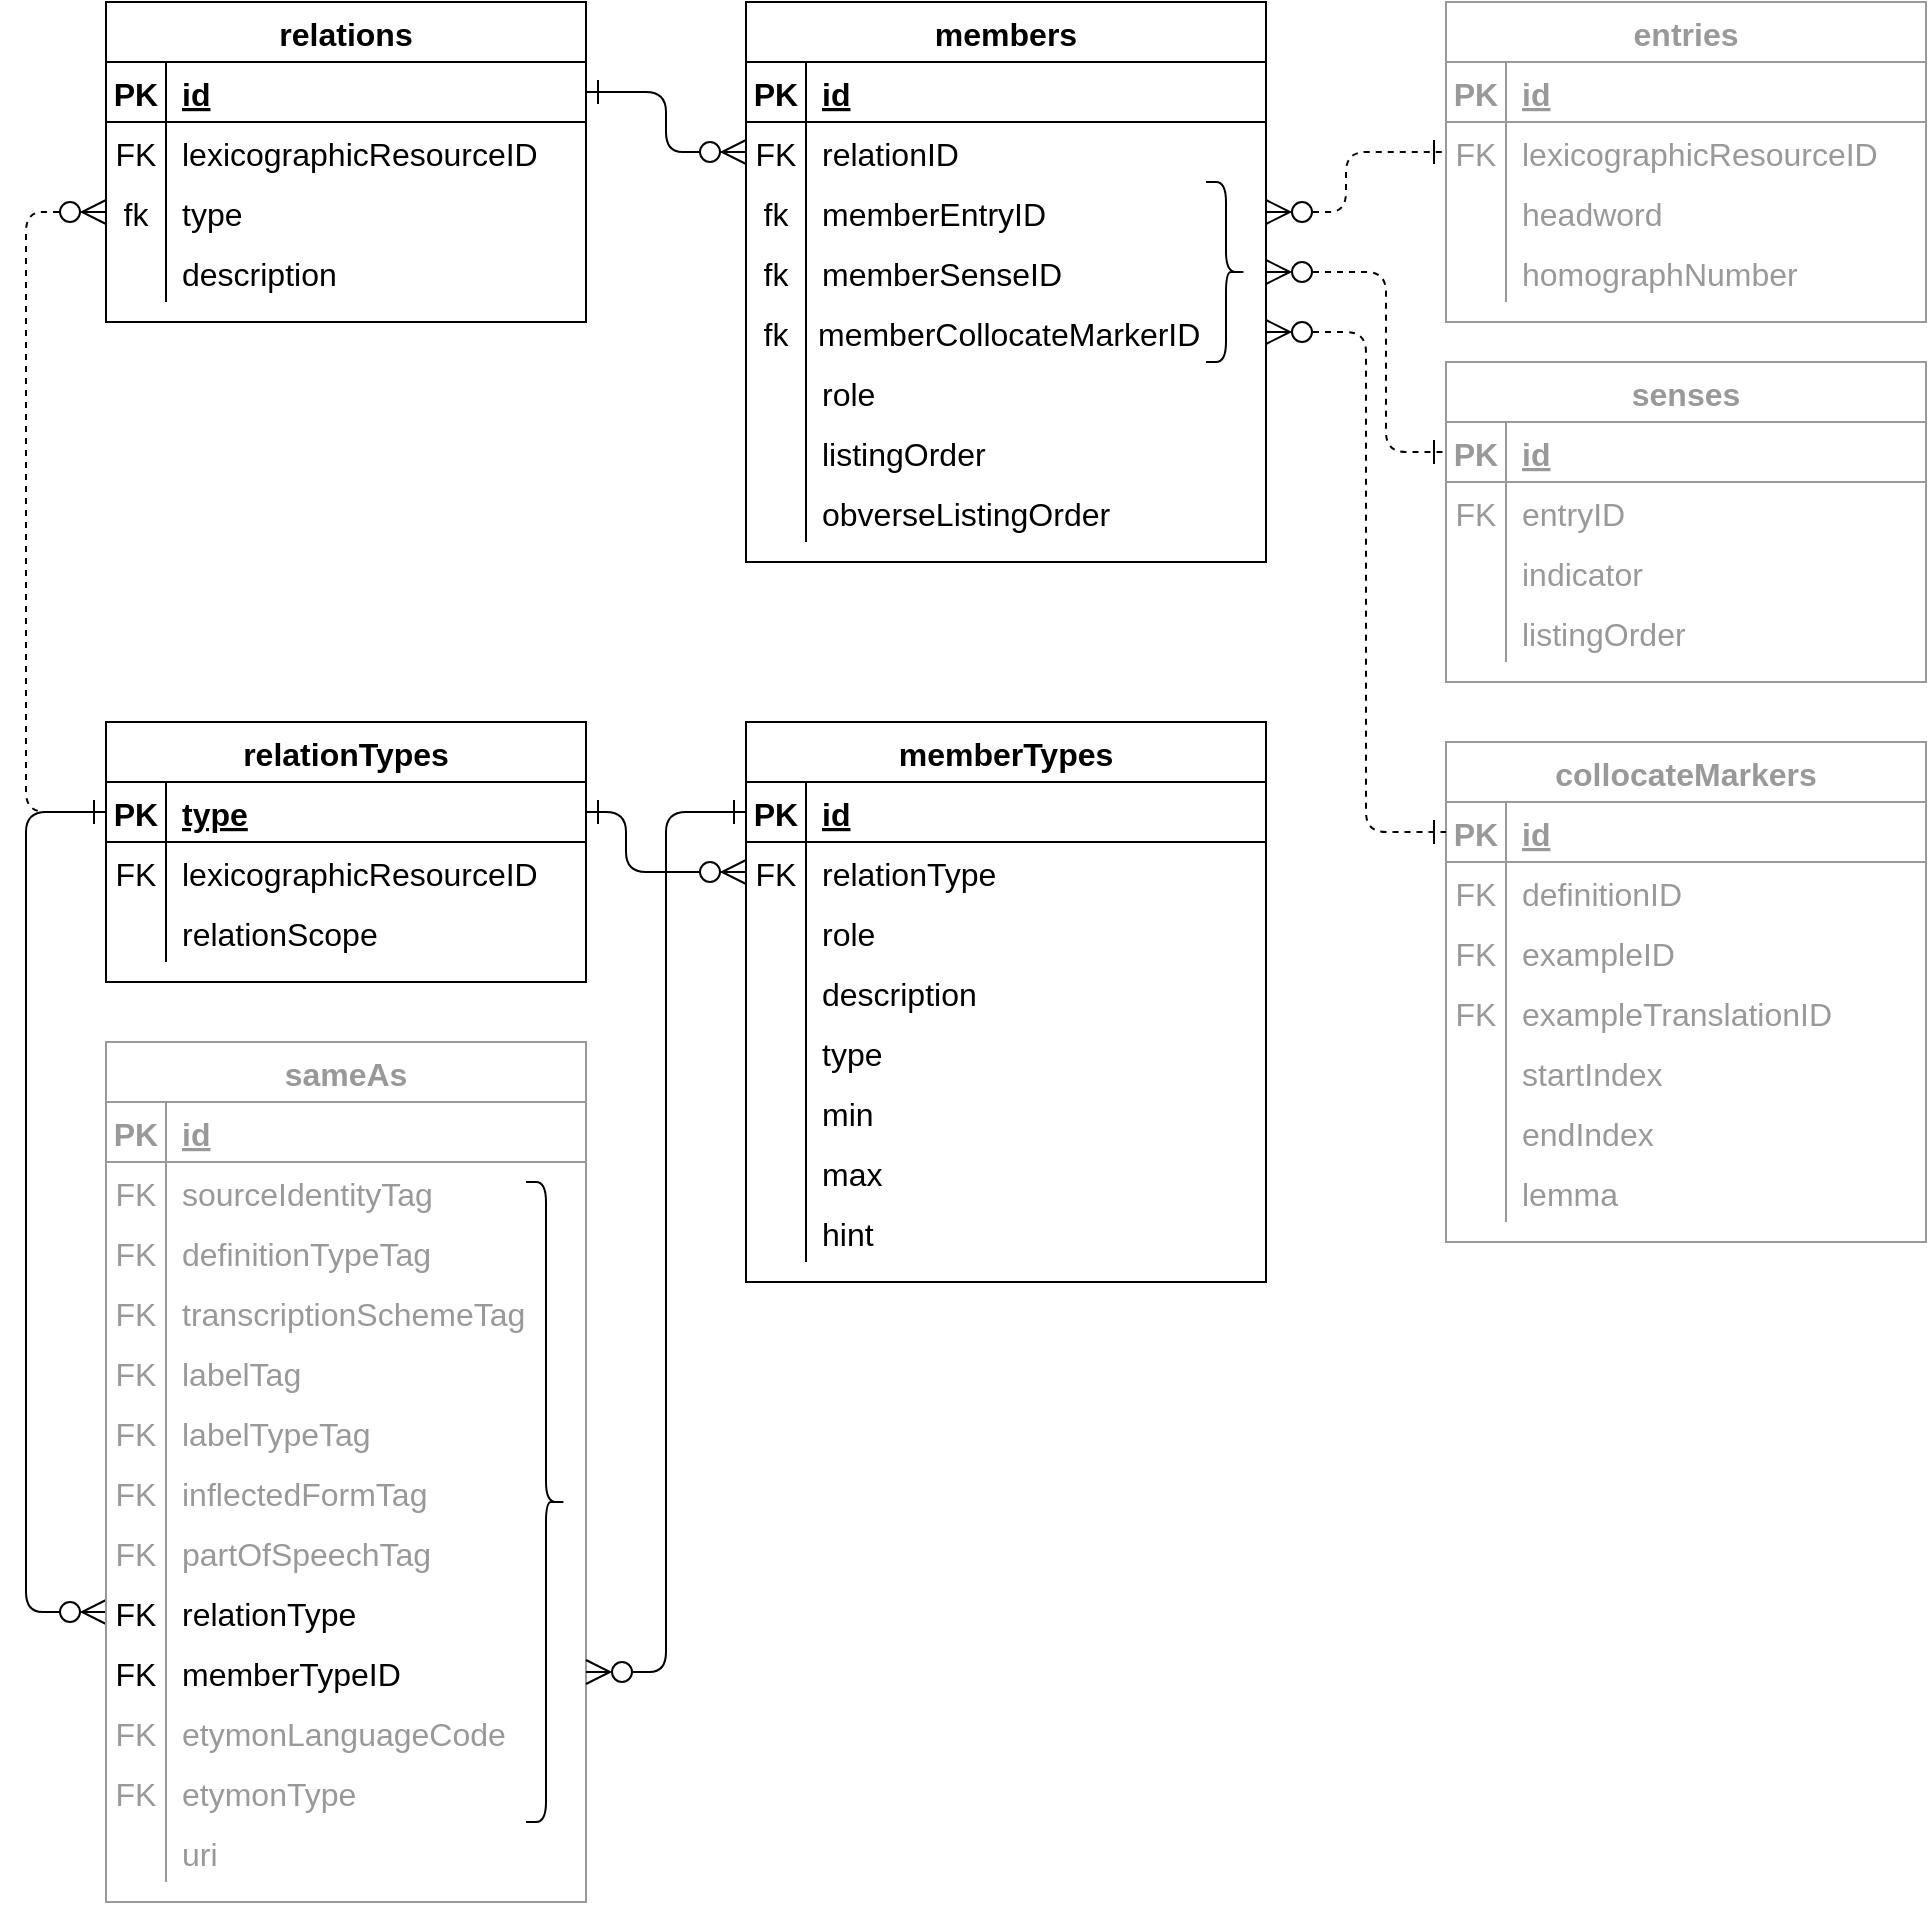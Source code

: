 <mxfile version="20.3.0" type="device"><diagram id="R2lEEEUBdFMjLlhIrx00" name="Page-1"><mxGraphModel dx="1060" dy="698" grid="1" gridSize="10" guides="1" tooltips="1" connect="1" arrows="1" fold="1" page="1" pageScale="1" pageWidth="827" pageHeight="1169" math="0" shadow="0" extFonts="Permanent Marker^https://fonts.googleapis.com/css?family=Permanent+Marker"><root><mxCell id="0"/><mxCell id="1" parent="0"/><mxCell id="E1Pg0IalvS5kdNX5mXvc-1" value="relations" style="shape=table;startSize=30;container=1;collapsible=1;childLayout=tableLayout;fixedRows=1;rowLines=0;fontStyle=1;align=center;resizeLast=1;fontSize=16;" parent="1" vertex="1"><mxGeometry x="120" y="40" width="240" height="160" as="geometry"/></mxCell><mxCell id="E1Pg0IalvS5kdNX5mXvc-2" value="" style="shape=tableRow;horizontal=0;startSize=0;swimlaneHead=0;swimlaneBody=0;fillColor=none;collapsible=0;dropTarget=0;points=[[0,0.5],[1,0.5]];portConstraint=eastwest;top=0;left=0;right=0;bottom=1;fontSize=16;" parent="E1Pg0IalvS5kdNX5mXvc-1" vertex="1"><mxGeometry y="30" width="240" height="30" as="geometry"/></mxCell><mxCell id="E1Pg0IalvS5kdNX5mXvc-3" value="PK" style="shape=partialRectangle;connectable=0;fillColor=none;top=0;left=0;bottom=0;right=0;fontStyle=1;overflow=hidden;fontSize=16;" parent="E1Pg0IalvS5kdNX5mXvc-2" vertex="1"><mxGeometry width="30" height="30" as="geometry"><mxRectangle width="30" height="30" as="alternateBounds"/></mxGeometry></mxCell><mxCell id="E1Pg0IalvS5kdNX5mXvc-4" value="id" style="shape=partialRectangle;connectable=0;fillColor=none;top=0;left=0;bottom=0;right=0;align=left;spacingLeft=6;fontStyle=5;overflow=hidden;fontSize=16;" parent="E1Pg0IalvS5kdNX5mXvc-2" vertex="1"><mxGeometry x="30" width="210" height="30" as="geometry"><mxRectangle width="210" height="30" as="alternateBounds"/></mxGeometry></mxCell><mxCell id="E1Pg0IalvS5kdNX5mXvc-5" value="" style="shape=tableRow;horizontal=0;startSize=0;swimlaneHead=0;swimlaneBody=0;fillColor=none;collapsible=0;dropTarget=0;points=[[0,0.5],[1,0.5]];portConstraint=eastwest;top=0;left=0;right=0;bottom=0;fontSize=16;" parent="E1Pg0IalvS5kdNX5mXvc-1" vertex="1"><mxGeometry y="60" width="240" height="30" as="geometry"/></mxCell><mxCell id="E1Pg0IalvS5kdNX5mXvc-6" value="FK" style="shape=partialRectangle;connectable=0;fillColor=none;top=0;left=0;bottom=0;right=0;editable=1;overflow=hidden;fontSize=16;" parent="E1Pg0IalvS5kdNX5mXvc-5" vertex="1"><mxGeometry width="30" height="30" as="geometry"><mxRectangle width="30" height="30" as="alternateBounds"/></mxGeometry></mxCell><mxCell id="E1Pg0IalvS5kdNX5mXvc-7" value="lexicographicResourceID" style="shape=partialRectangle;connectable=0;fillColor=none;top=0;left=0;bottom=0;right=0;align=left;spacingLeft=6;overflow=hidden;fontSize=16;" parent="E1Pg0IalvS5kdNX5mXvc-5" vertex="1"><mxGeometry x="30" width="210" height="30" as="geometry"><mxRectangle width="210" height="30" as="alternateBounds"/></mxGeometry></mxCell><mxCell id="E1Pg0IalvS5kdNX5mXvc-8" value="" style="shape=tableRow;horizontal=0;startSize=0;swimlaneHead=0;swimlaneBody=0;fillColor=none;collapsible=0;dropTarget=0;points=[[0,0.5],[1,0.5]];portConstraint=eastwest;top=0;left=0;right=0;bottom=0;fontSize=16;" parent="E1Pg0IalvS5kdNX5mXvc-1" vertex="1"><mxGeometry y="90" width="240" height="30" as="geometry"/></mxCell><mxCell id="E1Pg0IalvS5kdNX5mXvc-9" value="fk" style="shape=partialRectangle;connectable=0;fillColor=none;top=0;left=0;bottom=0;right=0;editable=1;overflow=hidden;fontSize=16;" parent="E1Pg0IalvS5kdNX5mXvc-8" vertex="1"><mxGeometry width="30" height="30" as="geometry"><mxRectangle width="30" height="30" as="alternateBounds"/></mxGeometry></mxCell><mxCell id="E1Pg0IalvS5kdNX5mXvc-10" value="type" style="shape=partialRectangle;connectable=0;fillColor=none;top=0;left=0;bottom=0;right=0;align=left;spacingLeft=6;overflow=hidden;fontSize=16;" parent="E1Pg0IalvS5kdNX5mXvc-8" vertex="1"><mxGeometry x="30" width="210" height="30" as="geometry"><mxRectangle width="210" height="30" as="alternateBounds"/></mxGeometry></mxCell><mxCell id="E1Pg0IalvS5kdNX5mXvc-11" style="shape=tableRow;horizontal=0;startSize=0;swimlaneHead=0;swimlaneBody=0;fillColor=none;collapsible=0;dropTarget=0;points=[[0,0.5],[1,0.5]];portConstraint=eastwest;top=0;left=0;right=0;bottom=0;fontSize=16;" parent="E1Pg0IalvS5kdNX5mXvc-1" vertex="1"><mxGeometry y="120" width="240" height="30" as="geometry"/></mxCell><mxCell id="E1Pg0IalvS5kdNX5mXvc-12" style="shape=partialRectangle;connectable=0;fillColor=none;top=0;left=0;bottom=0;right=0;editable=1;overflow=hidden;fontSize=16;" parent="E1Pg0IalvS5kdNX5mXvc-11" vertex="1"><mxGeometry width="30" height="30" as="geometry"><mxRectangle width="30" height="30" as="alternateBounds"/></mxGeometry></mxCell><mxCell id="E1Pg0IalvS5kdNX5mXvc-13" value="description" style="shape=partialRectangle;connectable=0;fillColor=none;top=0;left=0;bottom=0;right=0;align=left;spacingLeft=6;overflow=hidden;fontSize=16;" parent="E1Pg0IalvS5kdNX5mXvc-11" vertex="1"><mxGeometry x="30" width="210" height="30" as="geometry"><mxRectangle width="210" height="30" as="alternateBounds"/></mxGeometry></mxCell><mxCell id="E1Pg0IalvS5kdNX5mXvc-14" value="members" style="shape=table;startSize=30;container=1;collapsible=1;childLayout=tableLayout;fixedRows=1;rowLines=0;fontStyle=1;align=center;resizeLast=1;fontSize=16;" parent="1" vertex="1"><mxGeometry x="440" y="40" width="260" height="280" as="geometry"/></mxCell><mxCell id="E1Pg0IalvS5kdNX5mXvc-15" value="" style="shape=tableRow;horizontal=0;startSize=0;swimlaneHead=0;swimlaneBody=0;fillColor=none;collapsible=0;dropTarget=0;points=[[0,0.5],[1,0.5]];portConstraint=eastwest;top=0;left=0;right=0;bottom=1;fontSize=16;" parent="E1Pg0IalvS5kdNX5mXvc-14" vertex="1"><mxGeometry y="30" width="260" height="30" as="geometry"/></mxCell><mxCell id="E1Pg0IalvS5kdNX5mXvc-16" value="PK" style="shape=partialRectangle;connectable=0;fillColor=none;top=0;left=0;bottom=0;right=0;fontStyle=1;overflow=hidden;fontSize=16;" parent="E1Pg0IalvS5kdNX5mXvc-15" vertex="1"><mxGeometry width="30" height="30" as="geometry"><mxRectangle width="30" height="30" as="alternateBounds"/></mxGeometry></mxCell><mxCell id="E1Pg0IalvS5kdNX5mXvc-17" value="id" style="shape=partialRectangle;connectable=0;fillColor=none;top=0;left=0;bottom=0;right=0;align=left;spacingLeft=6;fontStyle=5;overflow=hidden;fontSize=16;" parent="E1Pg0IalvS5kdNX5mXvc-15" vertex="1"><mxGeometry x="30" width="230" height="30" as="geometry"><mxRectangle width="230" height="30" as="alternateBounds"/></mxGeometry></mxCell><mxCell id="E1Pg0IalvS5kdNX5mXvc-18" value="" style="shape=tableRow;horizontal=0;startSize=0;swimlaneHead=0;swimlaneBody=0;fillColor=none;collapsible=0;dropTarget=0;points=[[0,0.5],[1,0.5]];portConstraint=eastwest;top=0;left=0;right=0;bottom=0;fontSize=16;" parent="E1Pg0IalvS5kdNX5mXvc-14" vertex="1"><mxGeometry y="60" width="260" height="30" as="geometry"/></mxCell><mxCell id="E1Pg0IalvS5kdNX5mXvc-19" value="FK" style="shape=partialRectangle;connectable=0;fillColor=none;top=0;left=0;bottom=0;right=0;editable=1;overflow=hidden;fontSize=16;" parent="E1Pg0IalvS5kdNX5mXvc-18" vertex="1"><mxGeometry width="30" height="30" as="geometry"><mxRectangle width="30" height="30" as="alternateBounds"/></mxGeometry></mxCell><mxCell id="E1Pg0IalvS5kdNX5mXvc-20" value="relationID" style="shape=partialRectangle;connectable=0;fillColor=none;top=0;left=0;bottom=0;right=0;align=left;spacingLeft=6;overflow=hidden;fontSize=16;" parent="E1Pg0IalvS5kdNX5mXvc-18" vertex="1"><mxGeometry x="30" width="230" height="30" as="geometry"><mxRectangle width="230" height="30" as="alternateBounds"/></mxGeometry></mxCell><mxCell id="E1Pg0IalvS5kdNX5mXvc-21" value="" style="shape=tableRow;horizontal=0;startSize=0;swimlaneHead=0;swimlaneBody=0;fillColor=none;collapsible=0;dropTarget=0;points=[[0,0.5],[1,0.5]];portConstraint=eastwest;top=0;left=0;right=0;bottom=0;fontSize=16;" parent="E1Pg0IalvS5kdNX5mXvc-14" vertex="1"><mxGeometry y="90" width="260" height="30" as="geometry"/></mxCell><mxCell id="E1Pg0IalvS5kdNX5mXvc-22" value="fk" style="shape=partialRectangle;connectable=0;fillColor=none;top=0;left=0;bottom=0;right=0;editable=1;overflow=hidden;fontSize=16;" parent="E1Pg0IalvS5kdNX5mXvc-21" vertex="1"><mxGeometry width="30" height="30" as="geometry"><mxRectangle width="30" height="30" as="alternateBounds"/></mxGeometry></mxCell><mxCell id="E1Pg0IalvS5kdNX5mXvc-23" value="memberEntryID" style="shape=partialRectangle;connectable=0;fillColor=none;top=0;left=0;bottom=0;right=0;align=left;spacingLeft=6;overflow=hidden;fontSize=16;" parent="E1Pg0IalvS5kdNX5mXvc-21" vertex="1"><mxGeometry x="30" width="230" height="30" as="geometry"><mxRectangle width="230" height="30" as="alternateBounds"/></mxGeometry></mxCell><mxCell id="E1Pg0IalvS5kdNX5mXvc-24" style="shape=tableRow;horizontal=0;startSize=0;swimlaneHead=0;swimlaneBody=0;fillColor=none;collapsible=0;dropTarget=0;points=[[0,0.5],[1,0.5]];portConstraint=eastwest;top=0;left=0;right=0;bottom=0;fontSize=16;" parent="E1Pg0IalvS5kdNX5mXvc-14" vertex="1"><mxGeometry y="120" width="260" height="30" as="geometry"/></mxCell><mxCell id="E1Pg0IalvS5kdNX5mXvc-25" value="fk" style="shape=partialRectangle;connectable=0;fillColor=none;top=0;left=0;bottom=0;right=0;editable=1;overflow=hidden;fontSize=16;" parent="E1Pg0IalvS5kdNX5mXvc-24" vertex="1"><mxGeometry width="30" height="30" as="geometry"><mxRectangle width="30" height="30" as="alternateBounds"/></mxGeometry></mxCell><mxCell id="E1Pg0IalvS5kdNX5mXvc-26" value="memberSenseID" style="shape=partialRectangle;connectable=0;fillColor=none;top=0;left=0;bottom=0;right=0;align=left;spacingLeft=6;overflow=hidden;fontSize=16;" parent="E1Pg0IalvS5kdNX5mXvc-24" vertex="1"><mxGeometry x="30" width="230" height="30" as="geometry"><mxRectangle width="230" height="30" as="alternateBounds"/></mxGeometry></mxCell><mxCell id="E1Pg0IalvS5kdNX5mXvc-36" style="shape=tableRow;horizontal=0;startSize=0;swimlaneHead=0;swimlaneBody=0;fillColor=none;collapsible=0;dropTarget=0;points=[[0,0.5],[1,0.5]];portConstraint=eastwest;top=0;left=0;right=0;bottom=0;fontSize=16;" parent="E1Pg0IalvS5kdNX5mXvc-14" vertex="1"><mxGeometry y="150" width="260" height="30" as="geometry"/></mxCell><mxCell id="E1Pg0IalvS5kdNX5mXvc-37" value="fk" style="shape=partialRectangle;connectable=0;fillColor=none;top=0;left=0;bottom=0;right=0;editable=1;overflow=hidden;fontSize=16;" parent="E1Pg0IalvS5kdNX5mXvc-36" vertex="1"><mxGeometry width="30" height="30" as="geometry"><mxRectangle width="30" height="30" as="alternateBounds"/></mxGeometry></mxCell><mxCell id="E1Pg0IalvS5kdNX5mXvc-38" value="memberCollocateMarkerID" style="shape=partialRectangle;connectable=0;fillColor=none;top=0;left=0;bottom=0;right=0;align=left;spacingLeft=6;overflow=hidden;fontSize=16;spacing=0;" parent="E1Pg0IalvS5kdNX5mXvc-36" vertex="1"><mxGeometry x="30" width="230" height="30" as="geometry"><mxRectangle width="230" height="30" as="alternateBounds"/></mxGeometry></mxCell><mxCell id="E1Pg0IalvS5kdNX5mXvc-27" style="shape=tableRow;horizontal=0;startSize=0;swimlaneHead=0;swimlaneBody=0;fillColor=none;collapsible=0;dropTarget=0;points=[[0,0.5],[1,0.5]];portConstraint=eastwest;top=0;left=0;right=0;bottom=0;fontSize=16;" parent="E1Pg0IalvS5kdNX5mXvc-14" vertex="1"><mxGeometry y="180" width="260" height="30" as="geometry"/></mxCell><mxCell id="E1Pg0IalvS5kdNX5mXvc-28" style="shape=partialRectangle;connectable=0;fillColor=none;top=0;left=0;bottom=0;right=0;editable=1;overflow=hidden;fontSize=16;" parent="E1Pg0IalvS5kdNX5mXvc-27" vertex="1"><mxGeometry width="30" height="30" as="geometry"><mxRectangle width="30" height="30" as="alternateBounds"/></mxGeometry></mxCell><mxCell id="E1Pg0IalvS5kdNX5mXvc-29" value="role" style="shape=partialRectangle;connectable=0;fillColor=none;top=0;left=0;bottom=0;right=0;align=left;spacingLeft=6;overflow=hidden;fontSize=16;" parent="E1Pg0IalvS5kdNX5mXvc-27" vertex="1"><mxGeometry x="30" width="230" height="30" as="geometry"><mxRectangle width="230" height="30" as="alternateBounds"/></mxGeometry></mxCell><mxCell id="E1Pg0IalvS5kdNX5mXvc-30" style="shape=tableRow;horizontal=0;startSize=0;swimlaneHead=0;swimlaneBody=0;fillColor=none;collapsible=0;dropTarget=0;points=[[0,0.5],[1,0.5]];portConstraint=eastwest;top=0;left=0;right=0;bottom=0;fontSize=16;" parent="E1Pg0IalvS5kdNX5mXvc-14" vertex="1"><mxGeometry y="210" width="260" height="30" as="geometry"/></mxCell><mxCell id="E1Pg0IalvS5kdNX5mXvc-31" style="shape=partialRectangle;connectable=0;fillColor=none;top=0;left=0;bottom=0;right=0;editable=1;overflow=hidden;fontSize=16;" parent="E1Pg0IalvS5kdNX5mXvc-30" vertex="1"><mxGeometry width="30" height="30" as="geometry"><mxRectangle width="30" height="30" as="alternateBounds"/></mxGeometry></mxCell><mxCell id="E1Pg0IalvS5kdNX5mXvc-32" value="listingOrder" style="shape=partialRectangle;connectable=0;fillColor=none;top=0;left=0;bottom=0;right=0;align=left;spacingLeft=6;overflow=hidden;fontSize=16;" parent="E1Pg0IalvS5kdNX5mXvc-30" vertex="1"><mxGeometry x="30" width="230" height="30" as="geometry"><mxRectangle width="230" height="30" as="alternateBounds"/></mxGeometry></mxCell><mxCell id="E1Pg0IalvS5kdNX5mXvc-33" style="shape=tableRow;horizontal=0;startSize=0;swimlaneHead=0;swimlaneBody=0;fillColor=none;collapsible=0;dropTarget=0;points=[[0,0.5],[1,0.5]];portConstraint=eastwest;top=0;left=0;right=0;bottom=0;fontSize=16;" parent="E1Pg0IalvS5kdNX5mXvc-14" vertex="1"><mxGeometry y="240" width="260" height="30" as="geometry"/></mxCell><mxCell id="E1Pg0IalvS5kdNX5mXvc-34" style="shape=partialRectangle;connectable=0;fillColor=none;top=0;left=0;bottom=0;right=0;editable=1;overflow=hidden;fontSize=16;" parent="E1Pg0IalvS5kdNX5mXvc-33" vertex="1"><mxGeometry width="30" height="30" as="geometry"><mxRectangle width="30" height="30" as="alternateBounds"/></mxGeometry></mxCell><mxCell id="E1Pg0IalvS5kdNX5mXvc-35" value="obverseListingOrder" style="shape=partialRectangle;connectable=0;fillColor=none;top=0;left=0;bottom=0;right=0;align=left;spacingLeft=6;overflow=hidden;fontSize=16;" parent="E1Pg0IalvS5kdNX5mXvc-33" vertex="1"><mxGeometry x="30" width="230" height="30" as="geometry"><mxRectangle width="230" height="30" as="alternateBounds"/></mxGeometry></mxCell><mxCell id="E1Pg0IalvS5kdNX5mXvc-39" value="" style="shape=curlyBracket;whiteSpace=wrap;html=1;rounded=1;flipH=1;strokeColor=#000000;fontFamily=Helvetica;fontSize=12;fontColor=#999999;" parent="1" vertex="1"><mxGeometry x="670" y="130" width="20" height="90" as="geometry"/></mxCell><mxCell id="E1Pg0IalvS5kdNX5mXvc-40" value="relationTypes" style="shape=table;startSize=30;container=1;collapsible=1;childLayout=tableLayout;fixedRows=1;rowLines=0;fontStyle=1;align=center;resizeLast=1;fontSize=16;" parent="1" vertex="1"><mxGeometry x="120" y="400" width="240" height="130" as="geometry"/></mxCell><mxCell id="E1Pg0IalvS5kdNX5mXvc-41" value="" style="shape=tableRow;horizontal=0;startSize=0;swimlaneHead=0;swimlaneBody=0;fillColor=none;collapsible=0;dropTarget=0;points=[[0,0.5],[1,0.5]];portConstraint=eastwest;top=0;left=0;right=0;bottom=1;fontSize=16;" parent="E1Pg0IalvS5kdNX5mXvc-40" vertex="1"><mxGeometry y="30" width="240" height="30" as="geometry"/></mxCell><mxCell id="E1Pg0IalvS5kdNX5mXvc-42" value="PK" style="shape=partialRectangle;connectable=0;fillColor=none;top=0;left=0;bottom=0;right=0;fontStyle=1;overflow=hidden;fontSize=16;" parent="E1Pg0IalvS5kdNX5mXvc-41" vertex="1"><mxGeometry width="30" height="30" as="geometry"><mxRectangle width="30" height="30" as="alternateBounds"/></mxGeometry></mxCell><mxCell id="E1Pg0IalvS5kdNX5mXvc-43" value="type" style="shape=partialRectangle;connectable=0;fillColor=none;top=0;left=0;bottom=0;right=0;align=left;spacingLeft=6;fontStyle=5;overflow=hidden;fontSize=16;" parent="E1Pg0IalvS5kdNX5mXvc-41" vertex="1"><mxGeometry x="30" width="210" height="30" as="geometry"><mxRectangle width="210" height="30" as="alternateBounds"/></mxGeometry></mxCell><mxCell id="E1Pg0IalvS5kdNX5mXvc-44" value="" style="shape=tableRow;horizontal=0;startSize=0;swimlaneHead=0;swimlaneBody=0;fillColor=none;collapsible=0;dropTarget=0;points=[[0,0.5],[1,0.5]];portConstraint=eastwest;top=0;left=0;right=0;bottom=0;fontSize=16;" parent="E1Pg0IalvS5kdNX5mXvc-40" vertex="1"><mxGeometry y="60" width="240" height="30" as="geometry"/></mxCell><mxCell id="E1Pg0IalvS5kdNX5mXvc-45" value="FK" style="shape=partialRectangle;connectable=0;fillColor=none;top=0;left=0;bottom=0;right=0;editable=1;overflow=hidden;fontSize=16;" parent="E1Pg0IalvS5kdNX5mXvc-44" vertex="1"><mxGeometry width="30" height="30" as="geometry"><mxRectangle width="30" height="30" as="alternateBounds"/></mxGeometry></mxCell><mxCell id="E1Pg0IalvS5kdNX5mXvc-46" value="lexicographicResourceID" style="shape=partialRectangle;connectable=0;fillColor=none;top=0;left=0;bottom=0;right=0;align=left;spacingLeft=6;overflow=hidden;fontSize=16;" parent="E1Pg0IalvS5kdNX5mXvc-44" vertex="1"><mxGeometry x="30" width="210" height="30" as="geometry"><mxRectangle width="210" height="30" as="alternateBounds"/></mxGeometry></mxCell><mxCell id="E1Pg0IalvS5kdNX5mXvc-47" style="shape=tableRow;horizontal=0;startSize=0;swimlaneHead=0;swimlaneBody=0;fillColor=none;collapsible=0;dropTarget=0;points=[[0,0.5],[1,0.5]];portConstraint=eastwest;top=0;left=0;right=0;bottom=0;fontSize=16;" parent="E1Pg0IalvS5kdNX5mXvc-40" vertex="1"><mxGeometry y="90" width="240" height="30" as="geometry"/></mxCell><mxCell id="E1Pg0IalvS5kdNX5mXvc-48" style="shape=partialRectangle;connectable=0;fillColor=none;top=0;left=0;bottom=0;right=0;editable=1;overflow=hidden;fontSize=16;" parent="E1Pg0IalvS5kdNX5mXvc-47" vertex="1"><mxGeometry width="30" height="30" as="geometry"><mxRectangle width="30" height="30" as="alternateBounds"/></mxGeometry></mxCell><mxCell id="E1Pg0IalvS5kdNX5mXvc-49" value="relationScope" style="shape=partialRectangle;connectable=0;fillColor=none;top=0;left=0;bottom=0;right=0;align=left;spacingLeft=6;overflow=hidden;fontSize=16;" parent="E1Pg0IalvS5kdNX5mXvc-47" vertex="1"><mxGeometry x="30" width="210" height="30" as="geometry"><mxRectangle width="210" height="30" as="alternateBounds"/></mxGeometry></mxCell><mxCell id="E1Pg0IalvS5kdNX5mXvc-50" value="memberTypes" style="shape=table;startSize=30;container=1;collapsible=1;childLayout=tableLayout;fixedRows=1;rowLines=0;fontStyle=1;align=center;resizeLast=1;fontSize=16;" parent="1" vertex="1"><mxGeometry x="440" y="400" width="260" height="280" as="geometry"/></mxCell><mxCell id="E1Pg0IalvS5kdNX5mXvc-51" value="" style="shape=tableRow;horizontal=0;startSize=0;swimlaneHead=0;swimlaneBody=0;fillColor=none;collapsible=0;dropTarget=0;points=[[0,0.5],[1,0.5]];portConstraint=eastwest;top=0;left=0;right=0;bottom=1;fontSize=16;" parent="E1Pg0IalvS5kdNX5mXvc-50" vertex="1"><mxGeometry y="30" width="260" height="30" as="geometry"/></mxCell><mxCell id="E1Pg0IalvS5kdNX5mXvc-52" value="PK" style="shape=partialRectangle;connectable=0;fillColor=none;top=0;left=0;bottom=0;right=0;fontStyle=1;overflow=hidden;fontSize=16;" parent="E1Pg0IalvS5kdNX5mXvc-51" vertex="1"><mxGeometry width="30" height="30" as="geometry"><mxRectangle width="30" height="30" as="alternateBounds"/></mxGeometry></mxCell><mxCell id="E1Pg0IalvS5kdNX5mXvc-53" value="id" style="shape=partialRectangle;connectable=0;fillColor=none;top=0;left=0;bottom=0;right=0;align=left;spacingLeft=6;fontStyle=5;overflow=hidden;fontSize=16;" parent="E1Pg0IalvS5kdNX5mXvc-51" vertex="1"><mxGeometry x="30" width="230" height="30" as="geometry"><mxRectangle width="230" height="30" as="alternateBounds"/></mxGeometry></mxCell><mxCell id="E1Pg0IalvS5kdNX5mXvc-54" value="" style="shape=tableRow;horizontal=0;startSize=0;swimlaneHead=0;swimlaneBody=0;fillColor=none;collapsible=0;dropTarget=0;points=[[0,0.5],[1,0.5]];portConstraint=eastwest;top=0;left=0;right=0;bottom=0;fontSize=16;" parent="E1Pg0IalvS5kdNX5mXvc-50" vertex="1"><mxGeometry y="60" width="260" height="30" as="geometry"/></mxCell><mxCell id="E1Pg0IalvS5kdNX5mXvc-55" value="FK" style="shape=partialRectangle;connectable=0;fillColor=none;top=0;left=0;bottom=0;right=0;editable=1;overflow=hidden;fontSize=16;" parent="E1Pg0IalvS5kdNX5mXvc-54" vertex="1"><mxGeometry width="30" height="30" as="geometry"><mxRectangle width="30" height="30" as="alternateBounds"/></mxGeometry></mxCell><mxCell id="E1Pg0IalvS5kdNX5mXvc-56" value="relationType" style="shape=partialRectangle;connectable=0;fillColor=none;top=0;left=0;bottom=0;right=0;align=left;spacingLeft=6;overflow=hidden;fontSize=16;" parent="E1Pg0IalvS5kdNX5mXvc-54" vertex="1"><mxGeometry x="30" width="230" height="30" as="geometry"><mxRectangle width="230" height="30" as="alternateBounds"/></mxGeometry></mxCell><mxCell id="E1Pg0IalvS5kdNX5mXvc-57" style="shape=tableRow;horizontal=0;startSize=0;swimlaneHead=0;swimlaneBody=0;fillColor=none;collapsible=0;dropTarget=0;points=[[0,0.5],[1,0.5]];portConstraint=eastwest;top=0;left=0;right=0;bottom=0;fontSize=16;" parent="E1Pg0IalvS5kdNX5mXvc-50" vertex="1"><mxGeometry y="90" width="260" height="30" as="geometry"/></mxCell><mxCell id="E1Pg0IalvS5kdNX5mXvc-58" style="shape=partialRectangle;connectable=0;fillColor=none;top=0;left=0;bottom=0;right=0;editable=1;overflow=hidden;fontSize=16;" parent="E1Pg0IalvS5kdNX5mXvc-57" vertex="1"><mxGeometry width="30" height="30" as="geometry"><mxRectangle width="30" height="30" as="alternateBounds"/></mxGeometry></mxCell><mxCell id="E1Pg0IalvS5kdNX5mXvc-59" value="role" style="shape=partialRectangle;connectable=0;fillColor=none;top=0;left=0;bottom=0;right=0;align=left;spacingLeft=6;overflow=hidden;fontSize=16;" parent="E1Pg0IalvS5kdNX5mXvc-57" vertex="1"><mxGeometry x="30" width="230" height="30" as="geometry"><mxRectangle width="230" height="30" as="alternateBounds"/></mxGeometry></mxCell><mxCell id="E1Pg0IalvS5kdNX5mXvc-60" style="shape=tableRow;horizontal=0;startSize=0;swimlaneHead=0;swimlaneBody=0;fillColor=none;collapsible=0;dropTarget=0;points=[[0,0.5],[1,0.5]];portConstraint=eastwest;top=0;left=0;right=0;bottom=0;fontSize=16;" parent="E1Pg0IalvS5kdNX5mXvc-50" vertex="1"><mxGeometry y="120" width="260" height="30" as="geometry"/></mxCell><mxCell id="E1Pg0IalvS5kdNX5mXvc-61" style="shape=partialRectangle;connectable=0;fillColor=none;top=0;left=0;bottom=0;right=0;editable=1;overflow=hidden;fontSize=16;" parent="E1Pg0IalvS5kdNX5mXvc-60" vertex="1"><mxGeometry width="30" height="30" as="geometry"><mxRectangle width="30" height="30" as="alternateBounds"/></mxGeometry></mxCell><mxCell id="E1Pg0IalvS5kdNX5mXvc-62" value="description" style="shape=partialRectangle;connectable=0;fillColor=none;top=0;left=0;bottom=0;right=0;align=left;spacingLeft=6;overflow=hidden;fontSize=16;" parent="E1Pg0IalvS5kdNX5mXvc-60" vertex="1"><mxGeometry x="30" width="230" height="30" as="geometry"><mxRectangle width="230" height="30" as="alternateBounds"/></mxGeometry></mxCell><mxCell id="E1Pg0IalvS5kdNX5mXvc-63" style="shape=tableRow;horizontal=0;startSize=0;swimlaneHead=0;swimlaneBody=0;fillColor=none;collapsible=0;dropTarget=0;points=[[0,0.5],[1,0.5]];portConstraint=eastwest;top=0;left=0;right=0;bottom=0;fontSize=16;" parent="E1Pg0IalvS5kdNX5mXvc-50" vertex="1"><mxGeometry y="150" width="260" height="30" as="geometry"/></mxCell><mxCell id="E1Pg0IalvS5kdNX5mXvc-64" style="shape=partialRectangle;connectable=0;fillColor=none;top=0;left=0;bottom=0;right=0;editable=1;overflow=hidden;fontSize=16;" parent="E1Pg0IalvS5kdNX5mXvc-63" vertex="1"><mxGeometry width="30" height="30" as="geometry"><mxRectangle width="30" height="30" as="alternateBounds"/></mxGeometry></mxCell><mxCell id="E1Pg0IalvS5kdNX5mXvc-65" value="type" style="shape=partialRectangle;connectable=0;fillColor=none;top=0;left=0;bottom=0;right=0;align=left;spacingLeft=6;overflow=hidden;fontSize=16;" parent="E1Pg0IalvS5kdNX5mXvc-63" vertex="1"><mxGeometry x="30" width="230" height="30" as="geometry"><mxRectangle width="230" height="30" as="alternateBounds"/></mxGeometry></mxCell><mxCell id="E1Pg0IalvS5kdNX5mXvc-66" style="shape=tableRow;horizontal=0;startSize=0;swimlaneHead=0;swimlaneBody=0;fillColor=none;collapsible=0;dropTarget=0;points=[[0,0.5],[1,0.5]];portConstraint=eastwest;top=0;left=0;right=0;bottom=0;fontSize=16;" parent="E1Pg0IalvS5kdNX5mXvc-50" vertex="1"><mxGeometry y="180" width="260" height="30" as="geometry"/></mxCell><mxCell id="E1Pg0IalvS5kdNX5mXvc-67" style="shape=partialRectangle;connectable=0;fillColor=none;top=0;left=0;bottom=0;right=0;editable=1;overflow=hidden;fontSize=16;" parent="E1Pg0IalvS5kdNX5mXvc-66" vertex="1"><mxGeometry width="30" height="30" as="geometry"><mxRectangle width="30" height="30" as="alternateBounds"/></mxGeometry></mxCell><mxCell id="E1Pg0IalvS5kdNX5mXvc-68" value="min" style="shape=partialRectangle;connectable=0;fillColor=none;top=0;left=0;bottom=0;right=0;align=left;spacingLeft=6;overflow=hidden;fontSize=16;" parent="E1Pg0IalvS5kdNX5mXvc-66" vertex="1"><mxGeometry x="30" width="230" height="30" as="geometry"><mxRectangle width="230" height="30" as="alternateBounds"/></mxGeometry></mxCell><mxCell id="E1Pg0IalvS5kdNX5mXvc-69" style="shape=tableRow;horizontal=0;startSize=0;swimlaneHead=0;swimlaneBody=0;fillColor=none;collapsible=0;dropTarget=0;points=[[0,0.5],[1,0.5]];portConstraint=eastwest;top=0;left=0;right=0;bottom=0;fontSize=16;" parent="E1Pg0IalvS5kdNX5mXvc-50" vertex="1"><mxGeometry y="210" width="260" height="30" as="geometry"/></mxCell><mxCell id="E1Pg0IalvS5kdNX5mXvc-70" style="shape=partialRectangle;connectable=0;fillColor=none;top=0;left=0;bottom=0;right=0;editable=1;overflow=hidden;fontSize=16;" parent="E1Pg0IalvS5kdNX5mXvc-69" vertex="1"><mxGeometry width="30" height="30" as="geometry"><mxRectangle width="30" height="30" as="alternateBounds"/></mxGeometry></mxCell><mxCell id="E1Pg0IalvS5kdNX5mXvc-71" value="max" style="shape=partialRectangle;connectable=0;fillColor=none;top=0;left=0;bottom=0;right=0;align=left;spacingLeft=6;overflow=hidden;fontSize=16;" parent="E1Pg0IalvS5kdNX5mXvc-69" vertex="1"><mxGeometry x="30" width="230" height="30" as="geometry"><mxRectangle width="230" height="30" as="alternateBounds"/></mxGeometry></mxCell><mxCell id="E1Pg0IalvS5kdNX5mXvc-72" style="shape=tableRow;horizontal=0;startSize=0;swimlaneHead=0;swimlaneBody=0;fillColor=none;collapsible=0;dropTarget=0;points=[[0,0.5],[1,0.5]];portConstraint=eastwest;top=0;left=0;right=0;bottom=0;fontSize=16;" parent="E1Pg0IalvS5kdNX5mXvc-50" vertex="1"><mxGeometry y="240" width="260" height="30" as="geometry"/></mxCell><mxCell id="E1Pg0IalvS5kdNX5mXvc-73" style="shape=partialRectangle;connectable=0;fillColor=none;top=0;left=0;bottom=0;right=0;editable=1;overflow=hidden;fontSize=16;" parent="E1Pg0IalvS5kdNX5mXvc-72" vertex="1"><mxGeometry width="30" height="30" as="geometry"><mxRectangle width="30" height="30" as="alternateBounds"/></mxGeometry></mxCell><mxCell id="E1Pg0IalvS5kdNX5mXvc-74" value="hint" style="shape=partialRectangle;connectable=0;fillColor=none;top=0;left=0;bottom=0;right=0;align=left;spacingLeft=6;overflow=hidden;fontSize=16;" parent="E1Pg0IalvS5kdNX5mXvc-72" vertex="1"><mxGeometry x="30" width="230" height="30" as="geometry"><mxRectangle width="230" height="30" as="alternateBounds"/></mxGeometry></mxCell><mxCell id="E1Pg0IalvS5kdNX5mXvc-88" style="edgeStyle=orthogonalEdgeStyle;rounded=1;orthogonalLoop=1;jettySize=auto;html=1;exitX=0;exitY=0.5;exitDx=0;exitDy=0;entryX=0;entryY=0.5;entryDx=0;entryDy=0;startArrow=ERzeroToMany;startFill=0;endArrow=ERone;endFill=0;endSize=10;startSize=10;dashed=1;" parent="1" source="E1Pg0IalvS5kdNX5mXvc-8" target="E1Pg0IalvS5kdNX5mXvc-41" edge="1"><mxGeometry relative="1" as="geometry"><Array as="points"><mxPoint x="80" y="145"/><mxPoint x="80" y="445"/></Array></mxGeometry></mxCell><mxCell id="E1Pg0IalvS5kdNX5mXvc-89" style="edgeStyle=orthogonalEdgeStyle;shape=connector;rounded=1;orthogonalLoop=1;jettySize=auto;html=1;exitX=0;exitY=0.5;exitDx=0;exitDy=0;entryX=1;entryY=0.5;entryDx=0;entryDy=0;labelBackgroundColor=default;strokeColor=default;fontFamily=Helvetica;fontSize=11;fontColor=default;startArrow=ERzeroToMany;startFill=0;endArrow=ERone;endFill=0;startSize=10;endSize=10;" parent="1" source="E1Pg0IalvS5kdNX5mXvc-18" target="E1Pg0IalvS5kdNX5mXvc-2" edge="1"><mxGeometry relative="1" as="geometry"/></mxCell><mxCell id="E1Pg0IalvS5kdNX5mXvc-90" style="edgeStyle=orthogonalEdgeStyle;shape=connector;rounded=1;orthogonalLoop=1;jettySize=auto;html=1;exitX=0;exitY=0.5;exitDx=0;exitDy=0;entryX=1;entryY=0.5;entryDx=0;entryDy=0;labelBackgroundColor=default;strokeColor=default;fontFamily=Helvetica;fontSize=11;fontColor=default;startArrow=ERzeroToMany;startFill=0;endArrow=ERone;endFill=0;startSize=10;endSize=10;" parent="1" source="E1Pg0IalvS5kdNX5mXvc-54" target="E1Pg0IalvS5kdNX5mXvc-41" edge="1"><mxGeometry relative="1" as="geometry"><Array as="points"><mxPoint x="380" y="475"/><mxPoint x="380" y="445"/></Array></mxGeometry></mxCell><mxCell id="E1Pg0IalvS5kdNX5mXvc-91" style="edgeStyle=orthogonalEdgeStyle;shape=connector;rounded=1;orthogonalLoop=1;jettySize=auto;html=1;exitX=0;exitY=0.5;exitDx=0;exitDy=0;entryX=0;entryY=0.5;entryDx=0;entryDy=0;labelBackgroundColor=default;strokeColor=default;fontFamily=Helvetica;fontSize=11;fontColor=default;startArrow=ERzeroToMany;startFill=0;endArrow=ERone;endFill=0;startSize=10;endSize=10;" parent="1" source="E1Pg0IalvS5kdNX5mXvc-183" target="E1Pg0IalvS5kdNX5mXvc-41" edge="1"><mxGeometry relative="1" as="geometry"><mxPoint x="120" y="660" as="sourcePoint"/><Array as="points"><mxPoint x="80" y="845"/><mxPoint x="80" y="445"/></Array></mxGeometry></mxCell><mxCell id="E1Pg0IalvS5kdNX5mXvc-93" value="entries" style="shape=table;startSize=30;container=1;collapsible=1;childLayout=tableLayout;fixedRows=1;rowLines=0;fontStyle=1;align=center;resizeLast=1;fontSize=16;strokeColor=#999999;fontColor=#999999;" parent="1" vertex="1"><mxGeometry x="790" y="40" width="240" height="160" as="geometry"><mxRectangle x="400" y="480" width="90" height="30" as="alternateBounds"/></mxGeometry></mxCell><mxCell id="E1Pg0IalvS5kdNX5mXvc-94" value="" style="shape=tableRow;horizontal=0;startSize=0;swimlaneHead=0;swimlaneBody=0;fillColor=none;collapsible=0;dropTarget=0;points=[[0,0.5],[1,0.5]];portConstraint=eastwest;top=0;left=0;right=0;bottom=1;fontSize=16;strokeColor=#999999;fontColor=#999999;" parent="E1Pg0IalvS5kdNX5mXvc-93" vertex="1"><mxGeometry y="30" width="240" height="30" as="geometry"/></mxCell><mxCell id="E1Pg0IalvS5kdNX5mXvc-95" value="PK" style="shape=partialRectangle;connectable=0;fillColor=none;top=0;left=0;bottom=0;right=0;fontStyle=1;overflow=hidden;fontSize=16;strokeColor=#999999;fontColor=#999999;" parent="E1Pg0IalvS5kdNX5mXvc-94" vertex="1"><mxGeometry width="30" height="30" as="geometry"><mxRectangle width="30" height="30" as="alternateBounds"/></mxGeometry></mxCell><mxCell id="E1Pg0IalvS5kdNX5mXvc-96" value="id" style="shape=partialRectangle;connectable=0;fillColor=none;top=0;left=0;bottom=0;right=0;align=left;spacingLeft=6;fontStyle=5;overflow=hidden;fontSize=16;strokeColor=#999999;fontColor=#999999;" parent="E1Pg0IalvS5kdNX5mXvc-94" vertex="1"><mxGeometry x="30" width="210" height="30" as="geometry"><mxRectangle width="210" height="30" as="alternateBounds"/></mxGeometry></mxCell><mxCell id="E1Pg0IalvS5kdNX5mXvc-97" value="" style="shape=tableRow;horizontal=0;startSize=0;swimlaneHead=0;swimlaneBody=0;fillColor=none;collapsible=0;dropTarget=0;points=[[0,0.5],[1,0.5]];portConstraint=eastwest;top=0;left=0;right=0;bottom=0;fontSize=16;strokeColor=#999999;fontColor=#999999;" parent="E1Pg0IalvS5kdNX5mXvc-93" vertex="1"><mxGeometry y="60" width="240" height="30" as="geometry"/></mxCell><mxCell id="E1Pg0IalvS5kdNX5mXvc-98" value="FK" style="shape=partialRectangle;connectable=0;fillColor=none;top=0;left=0;bottom=0;right=0;editable=1;overflow=hidden;fontSize=16;strokeColor=#999999;fontColor=#999999;" parent="E1Pg0IalvS5kdNX5mXvc-97" vertex="1"><mxGeometry width="30" height="30" as="geometry"><mxRectangle width="30" height="30" as="alternateBounds"/></mxGeometry></mxCell><mxCell id="E1Pg0IalvS5kdNX5mXvc-99" value="lexicographicResourceID" style="shape=partialRectangle;connectable=0;fillColor=none;top=0;left=0;bottom=0;right=0;align=left;spacingLeft=6;overflow=hidden;fontSize=16;strokeColor=#999999;fontColor=#999999;" parent="E1Pg0IalvS5kdNX5mXvc-97" vertex="1"><mxGeometry x="30" width="210" height="30" as="geometry"><mxRectangle width="210" height="30" as="alternateBounds"/></mxGeometry></mxCell><mxCell id="E1Pg0IalvS5kdNX5mXvc-100" value="" style="shape=tableRow;horizontal=0;startSize=0;swimlaneHead=0;swimlaneBody=0;fillColor=none;collapsible=0;dropTarget=0;points=[[0,0.5],[1,0.5]];portConstraint=eastwest;top=0;left=0;right=0;bottom=0;fontSize=16;strokeColor=#999999;fontColor=#999999;" parent="E1Pg0IalvS5kdNX5mXvc-93" vertex="1"><mxGeometry y="90" width="240" height="30" as="geometry"/></mxCell><mxCell id="E1Pg0IalvS5kdNX5mXvc-101" value="" style="shape=partialRectangle;connectable=0;fillColor=none;top=0;left=0;bottom=0;right=0;editable=1;overflow=hidden;fontSize=16;strokeColor=#999999;fontColor=#999999;" parent="E1Pg0IalvS5kdNX5mXvc-100" vertex="1"><mxGeometry width="30" height="30" as="geometry"><mxRectangle width="30" height="30" as="alternateBounds"/></mxGeometry></mxCell><mxCell id="E1Pg0IalvS5kdNX5mXvc-102" value="headword" style="shape=partialRectangle;connectable=0;fillColor=none;top=0;left=0;bottom=0;right=0;align=left;spacingLeft=6;overflow=hidden;fontSize=16;strokeColor=#999999;fontColor=#999999;" parent="E1Pg0IalvS5kdNX5mXvc-100" vertex="1"><mxGeometry x="30" width="210" height="30" as="geometry"><mxRectangle width="210" height="30" as="alternateBounds"/></mxGeometry></mxCell><mxCell id="E1Pg0IalvS5kdNX5mXvc-103" style="shape=tableRow;horizontal=0;startSize=0;swimlaneHead=0;swimlaneBody=0;fillColor=none;collapsible=0;dropTarget=0;points=[[0,0.5],[1,0.5]];portConstraint=eastwest;top=0;left=0;right=0;bottom=0;fontSize=16;strokeColor=#999999;fontColor=#999999;" parent="E1Pg0IalvS5kdNX5mXvc-93" vertex="1"><mxGeometry y="120" width="240" height="30" as="geometry"/></mxCell><mxCell id="E1Pg0IalvS5kdNX5mXvc-104" style="shape=partialRectangle;connectable=0;fillColor=none;top=0;left=0;bottom=0;right=0;editable=1;overflow=hidden;fontSize=16;strokeColor=#999999;fontColor=#999999;" parent="E1Pg0IalvS5kdNX5mXvc-103" vertex="1"><mxGeometry width="30" height="30" as="geometry"><mxRectangle width="30" height="30" as="alternateBounds"/></mxGeometry></mxCell><mxCell id="E1Pg0IalvS5kdNX5mXvc-105" value="homographNumber" style="shape=partialRectangle;connectable=0;fillColor=none;top=0;left=0;bottom=0;right=0;align=left;spacingLeft=6;overflow=hidden;fontSize=16;strokeColor=#999999;fontColor=#999999;" parent="E1Pg0IalvS5kdNX5mXvc-103" vertex="1"><mxGeometry x="30" width="210" height="30" as="geometry"><mxRectangle width="210" height="30" as="alternateBounds"/></mxGeometry></mxCell><mxCell id="E1Pg0IalvS5kdNX5mXvc-106" value="senses" style="shape=table;startSize=30;container=1;collapsible=1;childLayout=tableLayout;fixedRows=1;rowLines=0;fontStyle=1;align=center;resizeLast=1;fontSize=16;fontColor=#999999;strokeColor=#999999;" parent="1" vertex="1"><mxGeometry x="790" y="220" width="240" height="160" as="geometry"><mxRectangle x="400" y="480" width="90" height="30" as="alternateBounds"/></mxGeometry></mxCell><mxCell id="E1Pg0IalvS5kdNX5mXvc-107" value="" style="shape=tableRow;horizontal=0;startSize=0;swimlaneHead=0;swimlaneBody=0;fillColor=none;collapsible=0;dropTarget=0;points=[[0,0.5],[1,0.5]];portConstraint=eastwest;top=0;left=0;right=0;bottom=1;fontSize=16;fontColor=#999999;strokeColor=#999999;" parent="E1Pg0IalvS5kdNX5mXvc-106" vertex="1"><mxGeometry y="30" width="240" height="30" as="geometry"/></mxCell><mxCell id="E1Pg0IalvS5kdNX5mXvc-108" value="PK" style="shape=partialRectangle;connectable=0;fillColor=none;top=0;left=0;bottom=0;right=0;fontStyle=1;overflow=hidden;fontSize=16;fontColor=#999999;strokeColor=#999999;" parent="E1Pg0IalvS5kdNX5mXvc-107" vertex="1"><mxGeometry width="30" height="30" as="geometry"><mxRectangle width="30" height="30" as="alternateBounds"/></mxGeometry></mxCell><mxCell id="E1Pg0IalvS5kdNX5mXvc-109" value="id" style="shape=partialRectangle;connectable=0;fillColor=none;top=0;left=0;bottom=0;right=0;align=left;spacingLeft=6;fontStyle=5;overflow=hidden;fontSize=16;fontColor=#999999;strokeColor=#999999;" parent="E1Pg0IalvS5kdNX5mXvc-107" vertex="1"><mxGeometry x="30" width="210" height="30" as="geometry"><mxRectangle width="210" height="30" as="alternateBounds"/></mxGeometry></mxCell><mxCell id="E1Pg0IalvS5kdNX5mXvc-110" value="" style="shape=tableRow;horizontal=0;startSize=0;swimlaneHead=0;swimlaneBody=0;fillColor=none;collapsible=0;dropTarget=0;points=[[0,0.5],[1,0.5]];portConstraint=eastwest;top=0;left=0;right=0;bottom=0;fontSize=16;fontColor=#999999;strokeColor=#999999;" parent="E1Pg0IalvS5kdNX5mXvc-106" vertex="1"><mxGeometry y="60" width="240" height="30" as="geometry"/></mxCell><mxCell id="E1Pg0IalvS5kdNX5mXvc-111" value="FK" style="shape=partialRectangle;connectable=0;fillColor=none;top=0;left=0;bottom=0;right=0;editable=1;overflow=hidden;fontSize=16;fontColor=#999999;strokeColor=#999999;" parent="E1Pg0IalvS5kdNX5mXvc-110" vertex="1"><mxGeometry width="30" height="30" as="geometry"><mxRectangle width="30" height="30" as="alternateBounds"/></mxGeometry></mxCell><mxCell id="E1Pg0IalvS5kdNX5mXvc-112" value="entryID" style="shape=partialRectangle;connectable=0;fillColor=none;top=0;left=0;bottom=0;right=0;align=left;spacingLeft=6;overflow=hidden;fontSize=16;fontColor=#999999;strokeColor=#999999;" parent="E1Pg0IalvS5kdNX5mXvc-110" vertex="1"><mxGeometry x="30" width="210" height="30" as="geometry"><mxRectangle width="210" height="30" as="alternateBounds"/></mxGeometry></mxCell><mxCell id="E1Pg0IalvS5kdNX5mXvc-113" value="" style="shape=tableRow;horizontal=0;startSize=0;swimlaneHead=0;swimlaneBody=0;fillColor=none;collapsible=0;dropTarget=0;points=[[0,0.5],[1,0.5]];portConstraint=eastwest;top=0;left=0;right=0;bottom=0;fontSize=16;fontColor=#999999;strokeColor=#999999;" parent="E1Pg0IalvS5kdNX5mXvc-106" vertex="1"><mxGeometry y="90" width="240" height="30" as="geometry"/></mxCell><mxCell id="E1Pg0IalvS5kdNX5mXvc-114" value="" style="shape=partialRectangle;connectable=0;fillColor=none;top=0;left=0;bottom=0;right=0;editable=1;overflow=hidden;fontSize=16;fontColor=#999999;strokeColor=#999999;" parent="E1Pg0IalvS5kdNX5mXvc-113" vertex="1"><mxGeometry width="30" height="30" as="geometry"><mxRectangle width="30" height="30" as="alternateBounds"/></mxGeometry></mxCell><mxCell id="E1Pg0IalvS5kdNX5mXvc-115" value="indicator" style="shape=partialRectangle;connectable=0;fillColor=none;top=0;left=0;bottom=0;right=0;align=left;spacingLeft=6;overflow=hidden;fontSize=16;fontColor=#999999;strokeColor=#999999;" parent="E1Pg0IalvS5kdNX5mXvc-113" vertex="1"><mxGeometry x="30" width="210" height="30" as="geometry"><mxRectangle width="210" height="30" as="alternateBounds"/></mxGeometry></mxCell><mxCell id="E1Pg0IalvS5kdNX5mXvc-116" style="shape=tableRow;horizontal=0;startSize=0;swimlaneHead=0;swimlaneBody=0;fillColor=none;collapsible=0;dropTarget=0;points=[[0,0.5],[1,0.5]];portConstraint=eastwest;top=0;left=0;right=0;bottom=0;fontSize=16;fontColor=#999999;strokeColor=#999999;" parent="E1Pg0IalvS5kdNX5mXvc-106" vertex="1"><mxGeometry y="120" width="240" height="30" as="geometry"/></mxCell><mxCell id="E1Pg0IalvS5kdNX5mXvc-117" style="shape=partialRectangle;connectable=0;fillColor=none;top=0;left=0;bottom=0;right=0;editable=1;overflow=hidden;fontSize=16;fontColor=#999999;strokeColor=#999999;" parent="E1Pg0IalvS5kdNX5mXvc-116" vertex="1"><mxGeometry width="30" height="30" as="geometry"><mxRectangle width="30" height="30" as="alternateBounds"/></mxGeometry></mxCell><mxCell id="E1Pg0IalvS5kdNX5mXvc-118" value="listingOrder" style="shape=partialRectangle;connectable=0;fillColor=none;top=0;left=0;bottom=0;right=0;align=left;spacingLeft=6;overflow=hidden;fontSize=16;fontColor=#999999;strokeColor=#999999;" parent="E1Pg0IalvS5kdNX5mXvc-116" vertex="1"><mxGeometry x="30" width="210" height="30" as="geometry"><mxRectangle width="210" height="30" as="alternateBounds"/></mxGeometry></mxCell><mxCell id="E1Pg0IalvS5kdNX5mXvc-132" value="collocateMarkers" style="shape=table;startSize=30;container=1;collapsible=1;childLayout=tableLayout;fixedRows=1;rowLines=0;fontStyle=1;align=center;resizeLast=1;fontSize=16;fontColor=#999999;strokeColor=#999999;" parent="1" vertex="1"><mxGeometry x="790" y="410" width="240" height="250" as="geometry"/></mxCell><mxCell id="E1Pg0IalvS5kdNX5mXvc-133" value="" style="shape=tableRow;horizontal=0;startSize=0;swimlaneHead=0;swimlaneBody=0;fillColor=none;collapsible=0;dropTarget=0;points=[[0,0.5],[1,0.5]];portConstraint=eastwest;top=0;left=0;right=0;bottom=1;fontSize=16;fontColor=#999999;strokeColor=#999999;" parent="E1Pg0IalvS5kdNX5mXvc-132" vertex="1"><mxGeometry y="30" width="240" height="30" as="geometry"/></mxCell><mxCell id="E1Pg0IalvS5kdNX5mXvc-134" value="PK" style="shape=partialRectangle;connectable=0;fillColor=none;top=0;left=0;bottom=0;right=0;fontStyle=1;overflow=hidden;fontSize=16;fontColor=#999999;strokeColor=#999999;" parent="E1Pg0IalvS5kdNX5mXvc-133" vertex="1"><mxGeometry width="30" height="30" as="geometry"><mxRectangle width="30" height="30" as="alternateBounds"/></mxGeometry></mxCell><mxCell id="E1Pg0IalvS5kdNX5mXvc-135" value="id" style="shape=partialRectangle;connectable=0;fillColor=none;top=0;left=0;bottom=0;right=0;align=left;spacingLeft=6;fontStyle=5;overflow=hidden;fontSize=16;fontColor=#999999;strokeColor=#999999;" parent="E1Pg0IalvS5kdNX5mXvc-133" vertex="1"><mxGeometry x="30" width="210" height="30" as="geometry"><mxRectangle width="210" height="30" as="alternateBounds"/></mxGeometry></mxCell><mxCell id="E1Pg0IalvS5kdNX5mXvc-136" value="" style="shape=tableRow;horizontal=0;startSize=0;swimlaneHead=0;swimlaneBody=0;fillColor=none;collapsible=0;dropTarget=0;points=[[0,0.5],[1,0.5]];portConstraint=eastwest;top=0;left=0;right=0;bottom=0;fontSize=16;fontColor=#999999;strokeColor=#999999;" parent="E1Pg0IalvS5kdNX5mXvc-132" vertex="1"><mxGeometry y="60" width="240" height="30" as="geometry"/></mxCell><mxCell id="E1Pg0IalvS5kdNX5mXvc-137" value="FK" style="shape=partialRectangle;connectable=0;fillColor=none;top=0;left=0;bottom=0;right=0;editable=1;overflow=hidden;fontSize=16;fontColor=#999999;strokeColor=#999999;" parent="E1Pg0IalvS5kdNX5mXvc-136" vertex="1"><mxGeometry width="30" height="30" as="geometry"><mxRectangle width="30" height="30" as="alternateBounds"/></mxGeometry></mxCell><mxCell id="E1Pg0IalvS5kdNX5mXvc-138" value="definitionID" style="shape=partialRectangle;connectable=0;fillColor=none;top=0;left=0;bottom=0;right=0;align=left;spacingLeft=6;overflow=hidden;fontSize=16;fontColor=#999999;strokeColor=#999999;" parent="E1Pg0IalvS5kdNX5mXvc-136" vertex="1"><mxGeometry x="30" width="210" height="30" as="geometry"><mxRectangle width="210" height="30" as="alternateBounds"/></mxGeometry></mxCell><mxCell id="E1Pg0IalvS5kdNX5mXvc-139" style="shape=tableRow;horizontal=0;startSize=0;swimlaneHead=0;swimlaneBody=0;fillColor=none;collapsible=0;dropTarget=0;points=[[0,0.5],[1,0.5]];portConstraint=eastwest;top=0;left=0;right=0;bottom=0;fontSize=16;fontColor=#999999;strokeColor=#999999;" parent="E1Pg0IalvS5kdNX5mXvc-132" vertex="1"><mxGeometry y="90" width="240" height="30" as="geometry"/></mxCell><mxCell id="E1Pg0IalvS5kdNX5mXvc-140" value="FK" style="shape=partialRectangle;connectable=0;fillColor=none;top=0;left=0;bottom=0;right=0;editable=1;overflow=hidden;fontSize=16;fontColor=#999999;strokeColor=#999999;" parent="E1Pg0IalvS5kdNX5mXvc-139" vertex="1"><mxGeometry width="30" height="30" as="geometry"><mxRectangle width="30" height="30" as="alternateBounds"/></mxGeometry></mxCell><mxCell id="E1Pg0IalvS5kdNX5mXvc-141" value="exampleID" style="shape=partialRectangle;connectable=0;fillColor=none;top=0;left=0;bottom=0;right=0;align=left;spacingLeft=6;overflow=hidden;fontSize=16;fontColor=#999999;strokeColor=#999999;" parent="E1Pg0IalvS5kdNX5mXvc-139" vertex="1"><mxGeometry x="30" width="210" height="30" as="geometry"><mxRectangle width="210" height="30" as="alternateBounds"/></mxGeometry></mxCell><mxCell id="E1Pg0IalvS5kdNX5mXvc-142" style="shape=tableRow;horizontal=0;startSize=0;swimlaneHead=0;swimlaneBody=0;fillColor=none;collapsible=0;dropTarget=0;points=[[0,0.5],[1,0.5]];portConstraint=eastwest;top=0;left=0;right=0;bottom=0;fontSize=16;fontColor=#999999;strokeColor=#999999;" parent="E1Pg0IalvS5kdNX5mXvc-132" vertex="1"><mxGeometry y="120" width="240" height="30" as="geometry"/></mxCell><mxCell id="E1Pg0IalvS5kdNX5mXvc-143" value="FK" style="shape=partialRectangle;connectable=0;fillColor=none;top=0;left=0;bottom=0;right=0;editable=1;overflow=hidden;fontSize=16;fontColor=#999999;strokeColor=#999999;" parent="E1Pg0IalvS5kdNX5mXvc-142" vertex="1"><mxGeometry width="30" height="30" as="geometry"><mxRectangle width="30" height="30" as="alternateBounds"/></mxGeometry></mxCell><mxCell id="E1Pg0IalvS5kdNX5mXvc-144" value="exampleTranslationID" style="shape=partialRectangle;connectable=0;fillColor=none;top=0;left=0;bottom=0;right=0;align=left;spacingLeft=6;overflow=hidden;fontSize=16;fontColor=#999999;strokeColor=#999999;" parent="E1Pg0IalvS5kdNX5mXvc-142" vertex="1"><mxGeometry x="30" width="210" height="30" as="geometry"><mxRectangle width="210" height="30" as="alternateBounds"/></mxGeometry></mxCell><mxCell id="E1Pg0IalvS5kdNX5mXvc-145" value="" style="shape=tableRow;horizontal=0;startSize=0;swimlaneHead=0;swimlaneBody=0;fillColor=none;collapsible=0;dropTarget=0;points=[[0,0.5],[1,0.5]];portConstraint=eastwest;top=0;left=0;right=0;bottom=0;fontSize=16;fontColor=#999999;strokeColor=#999999;" parent="E1Pg0IalvS5kdNX5mXvc-132" vertex="1"><mxGeometry y="150" width="240" height="30" as="geometry"/></mxCell><mxCell id="E1Pg0IalvS5kdNX5mXvc-146" value="" style="shape=partialRectangle;connectable=0;fillColor=none;top=0;left=0;bottom=0;right=0;editable=1;overflow=hidden;fontSize=16;fontColor=#999999;strokeColor=#999999;" parent="E1Pg0IalvS5kdNX5mXvc-145" vertex="1"><mxGeometry width="30" height="30" as="geometry"><mxRectangle width="30" height="30" as="alternateBounds"/></mxGeometry></mxCell><mxCell id="E1Pg0IalvS5kdNX5mXvc-147" value="startIndex" style="shape=partialRectangle;connectable=0;fillColor=none;top=0;left=0;bottom=0;right=0;align=left;spacingLeft=6;overflow=hidden;fontSize=16;fontColor=#999999;strokeColor=#999999;" parent="E1Pg0IalvS5kdNX5mXvc-145" vertex="1"><mxGeometry x="30" width="210" height="30" as="geometry"><mxRectangle width="210" height="30" as="alternateBounds"/></mxGeometry></mxCell><mxCell id="E1Pg0IalvS5kdNX5mXvc-148" style="shape=tableRow;horizontal=0;startSize=0;swimlaneHead=0;swimlaneBody=0;fillColor=none;collapsible=0;dropTarget=0;points=[[0,0.5],[1,0.5]];portConstraint=eastwest;top=0;left=0;right=0;bottom=0;fontSize=16;fontColor=#999999;strokeColor=#999999;" parent="E1Pg0IalvS5kdNX5mXvc-132" vertex="1"><mxGeometry y="180" width="240" height="30" as="geometry"/></mxCell><mxCell id="E1Pg0IalvS5kdNX5mXvc-149" style="shape=partialRectangle;connectable=0;fillColor=none;top=0;left=0;bottom=0;right=0;editable=1;overflow=hidden;fontSize=16;fontColor=#999999;strokeColor=#999999;" parent="E1Pg0IalvS5kdNX5mXvc-148" vertex="1"><mxGeometry width="30" height="30" as="geometry"><mxRectangle width="30" height="30" as="alternateBounds"/></mxGeometry></mxCell><mxCell id="E1Pg0IalvS5kdNX5mXvc-150" value="endIndex" style="shape=partialRectangle;connectable=0;fillColor=none;top=0;left=0;bottom=0;right=0;align=left;spacingLeft=6;overflow=hidden;fontSize=16;fontColor=#999999;strokeColor=#999999;" parent="E1Pg0IalvS5kdNX5mXvc-148" vertex="1"><mxGeometry x="30" width="210" height="30" as="geometry"><mxRectangle width="210" height="30" as="alternateBounds"/></mxGeometry></mxCell><mxCell id="E1Pg0IalvS5kdNX5mXvc-151" style="shape=tableRow;horizontal=0;startSize=0;swimlaneHead=0;swimlaneBody=0;fillColor=none;collapsible=0;dropTarget=0;points=[[0,0.5],[1,0.5]];portConstraint=eastwest;top=0;left=0;right=0;bottom=0;fontSize=16;fontColor=#999999;strokeColor=#999999;" parent="E1Pg0IalvS5kdNX5mXvc-132" vertex="1"><mxGeometry y="210" width="240" height="30" as="geometry"/></mxCell><mxCell id="E1Pg0IalvS5kdNX5mXvc-152" style="shape=partialRectangle;connectable=0;fillColor=none;top=0;left=0;bottom=0;right=0;editable=1;overflow=hidden;fontSize=16;fontColor=#999999;strokeColor=#999999;" parent="E1Pg0IalvS5kdNX5mXvc-151" vertex="1"><mxGeometry width="30" height="30" as="geometry"><mxRectangle width="30" height="30" as="alternateBounds"/></mxGeometry></mxCell><mxCell id="E1Pg0IalvS5kdNX5mXvc-153" value="lemma" style="shape=partialRectangle;connectable=0;fillColor=none;top=0;left=0;bottom=0;right=0;align=left;spacingLeft=6;overflow=hidden;fontSize=16;fontColor=#999999;strokeColor=#999999;" parent="E1Pg0IalvS5kdNX5mXvc-151" vertex="1"><mxGeometry x="30" width="210" height="30" as="geometry"><mxRectangle width="210" height="30" as="alternateBounds"/></mxGeometry></mxCell><mxCell id="E1Pg0IalvS5kdNX5mXvc-154" style="edgeStyle=orthogonalEdgeStyle;shape=connector;rounded=1;orthogonalLoop=1;jettySize=auto;html=1;exitX=1;exitY=0.5;exitDx=0;exitDy=0;entryX=0;entryY=0.5;entryDx=0;entryDy=0;labelBackgroundColor=default;strokeColor=default;fontFamily=Helvetica;fontSize=11;fontColor=#999999;startArrow=ERzeroToMany;startFill=0;endArrow=ERone;endFill=0;startSize=10;endSize=10;dashed=1;" parent="1" source="E1Pg0IalvS5kdNX5mXvc-21" target="E1Pg0IalvS5kdNX5mXvc-97" edge="1"><mxGeometry relative="1" as="geometry"><Array as="points"><mxPoint x="740" y="145"/><mxPoint x="740" y="115"/></Array></mxGeometry></mxCell><mxCell id="E1Pg0IalvS5kdNX5mXvc-155" style="edgeStyle=orthogonalEdgeStyle;shape=connector;rounded=1;orthogonalLoop=1;jettySize=auto;html=1;exitX=1;exitY=0.5;exitDx=0;exitDy=0;entryX=0;entryY=0.5;entryDx=0;entryDy=0;labelBackgroundColor=default;strokeColor=default;fontFamily=Helvetica;fontSize=11;fontColor=#999999;startArrow=ERzeroToMany;startFill=0;endArrow=ERone;endFill=0;startSize=10;endSize=10;dashed=1;" parent="1" source="E1Pg0IalvS5kdNX5mXvc-24" target="E1Pg0IalvS5kdNX5mXvc-107" edge="1"><mxGeometry relative="1" as="geometry"><Array as="points"><mxPoint x="760" y="175"/><mxPoint x="760" y="265"/></Array></mxGeometry></mxCell><mxCell id="E1Pg0IalvS5kdNX5mXvc-156" style="edgeStyle=orthogonalEdgeStyle;shape=connector;rounded=1;orthogonalLoop=1;jettySize=auto;html=1;exitX=1;exitY=0.5;exitDx=0;exitDy=0;entryX=0;entryY=0.5;entryDx=0;entryDy=0;labelBackgroundColor=default;strokeColor=default;fontFamily=Helvetica;fontSize=11;fontColor=#999999;startArrow=ERzeroToMany;startFill=0;endArrow=ERone;endFill=0;startSize=10;endSize=10;dashed=1;" parent="1" source="E1Pg0IalvS5kdNX5mXvc-36" target="E1Pg0IalvS5kdNX5mXvc-133" edge="1"><mxGeometry relative="1" as="geometry"><Array as="points"><mxPoint x="750" y="205"/><mxPoint x="750" y="455"/></Array></mxGeometry></mxCell><mxCell id="E1Pg0IalvS5kdNX5mXvc-158" value="sameAs" style="shape=table;startSize=30;container=1;collapsible=1;childLayout=tableLayout;fixedRows=1;rowLines=0;fontStyle=1;align=center;resizeLast=1;fontSize=16;strokeColor=#999999;fontColor=#999999;" parent="1" vertex="1"><mxGeometry x="120" y="560" width="240" height="430" as="geometry"><mxRectangle x="400" y="480" width="90" height="30" as="alternateBounds"/></mxGeometry></mxCell><mxCell id="E1Pg0IalvS5kdNX5mXvc-159" value="" style="shape=tableRow;horizontal=0;startSize=0;swimlaneHead=0;swimlaneBody=0;fillColor=none;collapsible=0;dropTarget=0;points=[[0,0.5],[1,0.5]];portConstraint=eastwest;top=0;left=0;right=0;bottom=1;fontSize=16;strokeColor=#999999;fontColor=#999999;" parent="E1Pg0IalvS5kdNX5mXvc-158" vertex="1"><mxGeometry y="30" width="240" height="30" as="geometry"/></mxCell><mxCell id="E1Pg0IalvS5kdNX5mXvc-160" value="PK" style="shape=partialRectangle;connectable=0;fillColor=none;top=0;left=0;bottom=0;right=0;fontStyle=1;overflow=hidden;fontSize=16;strokeColor=#999999;fontColor=#999999;" parent="E1Pg0IalvS5kdNX5mXvc-159" vertex="1"><mxGeometry width="30" height="30" as="geometry"><mxRectangle width="30" height="30" as="alternateBounds"/></mxGeometry></mxCell><mxCell id="E1Pg0IalvS5kdNX5mXvc-161" value="id" style="shape=partialRectangle;connectable=0;fillColor=none;top=0;left=0;bottom=0;right=0;align=left;spacingLeft=6;fontStyle=5;overflow=hidden;fontSize=16;strokeColor=#999999;fontColor=#999999;" parent="E1Pg0IalvS5kdNX5mXvc-159" vertex="1"><mxGeometry x="30" width="210" height="30" as="geometry"><mxRectangle width="210" height="30" as="alternateBounds"/></mxGeometry></mxCell><mxCell id="E1Pg0IalvS5kdNX5mXvc-162" value="" style="shape=tableRow;horizontal=0;startSize=0;swimlaneHead=0;swimlaneBody=0;fillColor=none;collapsible=0;dropTarget=0;points=[[0,0.5],[1,0.5]];portConstraint=eastwest;top=0;left=0;right=0;bottom=0;fontSize=16;strokeColor=#999999;fontColor=#999999;" parent="E1Pg0IalvS5kdNX5mXvc-158" vertex="1"><mxGeometry y="60" width="240" height="30" as="geometry"/></mxCell><mxCell id="E1Pg0IalvS5kdNX5mXvc-163" value="FK" style="shape=partialRectangle;connectable=0;fillColor=none;top=0;left=0;bottom=0;right=0;editable=1;overflow=hidden;fontSize=16;strokeColor=#999999;fontColor=#999999;" parent="E1Pg0IalvS5kdNX5mXvc-162" vertex="1"><mxGeometry width="30" height="30" as="geometry"><mxRectangle width="30" height="30" as="alternateBounds"/></mxGeometry></mxCell><mxCell id="E1Pg0IalvS5kdNX5mXvc-164" value="sourceIdentityTag" style="shape=partialRectangle;connectable=0;fillColor=none;top=0;left=0;bottom=0;right=0;align=left;spacingLeft=6;overflow=hidden;fontSize=16;strokeColor=#999999;fontColor=#999999;" parent="E1Pg0IalvS5kdNX5mXvc-162" vertex="1"><mxGeometry x="30" width="210" height="30" as="geometry"><mxRectangle width="210" height="30" as="alternateBounds"/></mxGeometry></mxCell><mxCell id="E1Pg0IalvS5kdNX5mXvc-165" value="" style="shape=tableRow;horizontal=0;startSize=0;swimlaneHead=0;swimlaneBody=0;fillColor=none;collapsible=0;dropTarget=0;points=[[0,0.5],[1,0.5]];portConstraint=eastwest;top=0;left=0;right=0;bottom=0;fontSize=16;strokeColor=#999999;fontColor=#999999;" parent="E1Pg0IalvS5kdNX5mXvc-158" vertex="1"><mxGeometry y="90" width="240" height="30" as="geometry"/></mxCell><mxCell id="E1Pg0IalvS5kdNX5mXvc-166" value="FK" style="shape=partialRectangle;connectable=0;fillColor=none;top=0;left=0;bottom=0;right=0;editable=1;overflow=hidden;fontSize=16;strokeColor=#999999;fontColor=#999999;" parent="E1Pg0IalvS5kdNX5mXvc-165" vertex="1"><mxGeometry width="30" height="30" as="geometry"><mxRectangle width="30" height="30" as="alternateBounds"/></mxGeometry></mxCell><mxCell id="E1Pg0IalvS5kdNX5mXvc-167" value="definitionTypeTag" style="shape=partialRectangle;connectable=0;fillColor=none;top=0;left=0;bottom=0;right=0;align=left;spacingLeft=6;overflow=hidden;fontSize=16;strokeColor=#999999;fontColor=#999999;" parent="E1Pg0IalvS5kdNX5mXvc-165" vertex="1"><mxGeometry x="30" width="210" height="30" as="geometry"><mxRectangle width="210" height="30" as="alternateBounds"/></mxGeometry></mxCell><mxCell id="E1Pg0IalvS5kdNX5mXvc-168" style="shape=tableRow;horizontal=0;startSize=0;swimlaneHead=0;swimlaneBody=0;fillColor=none;collapsible=0;dropTarget=0;points=[[0,0.5],[1,0.5]];portConstraint=eastwest;top=0;left=0;right=0;bottom=0;fontSize=16;strokeColor=#999999;fontColor=#999999;" parent="E1Pg0IalvS5kdNX5mXvc-158" vertex="1"><mxGeometry y="120" width="240" height="30" as="geometry"/></mxCell><mxCell id="E1Pg0IalvS5kdNX5mXvc-169" value="FK" style="shape=partialRectangle;connectable=0;fillColor=none;top=0;left=0;bottom=0;right=0;editable=1;overflow=hidden;fontSize=16;strokeColor=#999999;fontColor=#999999;" parent="E1Pg0IalvS5kdNX5mXvc-168" vertex="1"><mxGeometry width="30" height="30" as="geometry"><mxRectangle width="30" height="30" as="alternateBounds"/></mxGeometry></mxCell><mxCell id="E1Pg0IalvS5kdNX5mXvc-170" value="transcriptionSchemeTag" style="shape=partialRectangle;connectable=0;fillColor=none;top=0;left=0;bottom=0;right=0;align=left;spacingLeft=6;overflow=hidden;fontSize=16;strokeColor=#999999;fontColor=#999999;" parent="E1Pg0IalvS5kdNX5mXvc-168" vertex="1"><mxGeometry x="30" width="210" height="30" as="geometry"><mxRectangle width="210" height="30" as="alternateBounds"/></mxGeometry></mxCell><mxCell id="E1Pg0IalvS5kdNX5mXvc-171" style="shape=tableRow;horizontal=0;startSize=0;swimlaneHead=0;swimlaneBody=0;fillColor=none;collapsible=0;dropTarget=0;points=[[0,0.5],[1,0.5]];portConstraint=eastwest;top=0;left=0;right=0;bottom=0;fontSize=16;strokeColor=#999999;fontColor=#999999;" parent="E1Pg0IalvS5kdNX5mXvc-158" vertex="1"><mxGeometry y="150" width="240" height="30" as="geometry"/></mxCell><mxCell id="E1Pg0IalvS5kdNX5mXvc-172" value="FK" style="shape=partialRectangle;connectable=0;fillColor=none;top=0;left=0;bottom=0;right=0;editable=1;overflow=hidden;fontSize=16;strokeColor=#999999;fontColor=#999999;" parent="E1Pg0IalvS5kdNX5mXvc-171" vertex="1"><mxGeometry width="30" height="30" as="geometry"><mxRectangle width="30" height="30" as="alternateBounds"/></mxGeometry></mxCell><mxCell id="E1Pg0IalvS5kdNX5mXvc-173" value="labelTag" style="shape=partialRectangle;connectable=0;fillColor=none;top=0;left=0;bottom=0;right=0;align=left;spacingLeft=6;overflow=hidden;fontSize=16;strokeColor=#999999;fontColor=#999999;" parent="E1Pg0IalvS5kdNX5mXvc-171" vertex="1"><mxGeometry x="30" width="210" height="30" as="geometry"><mxRectangle width="210" height="30" as="alternateBounds"/></mxGeometry></mxCell><mxCell id="E1Pg0IalvS5kdNX5mXvc-174" style="shape=tableRow;horizontal=0;startSize=0;swimlaneHead=0;swimlaneBody=0;fillColor=none;collapsible=0;dropTarget=0;points=[[0,0.5],[1,0.5]];portConstraint=eastwest;top=0;left=0;right=0;bottom=0;fontSize=16;strokeColor=#999999;fontColor=#999999;" parent="E1Pg0IalvS5kdNX5mXvc-158" vertex="1"><mxGeometry y="180" width="240" height="30" as="geometry"/></mxCell><mxCell id="E1Pg0IalvS5kdNX5mXvc-175" value="FK" style="shape=partialRectangle;connectable=0;fillColor=none;top=0;left=0;bottom=0;right=0;editable=1;overflow=hidden;fontSize=16;strokeColor=#999999;fontColor=#999999;" parent="E1Pg0IalvS5kdNX5mXvc-174" vertex="1"><mxGeometry width="30" height="30" as="geometry"><mxRectangle width="30" height="30" as="alternateBounds"/></mxGeometry></mxCell><mxCell id="E1Pg0IalvS5kdNX5mXvc-176" value="labelTypeTag" style="shape=partialRectangle;connectable=0;fillColor=none;top=0;left=0;bottom=0;right=0;align=left;spacingLeft=6;overflow=hidden;fontSize=16;strokeColor=#999999;fontColor=#999999;" parent="E1Pg0IalvS5kdNX5mXvc-174" vertex="1"><mxGeometry x="30" width="210" height="30" as="geometry"><mxRectangle width="210" height="30" as="alternateBounds"/></mxGeometry></mxCell><mxCell id="E1Pg0IalvS5kdNX5mXvc-177" style="shape=tableRow;horizontal=0;startSize=0;swimlaneHead=0;swimlaneBody=0;fillColor=none;collapsible=0;dropTarget=0;points=[[0,0.5],[1,0.5]];portConstraint=eastwest;top=0;left=0;right=0;bottom=0;fontSize=16;strokeColor=#999999;fontColor=#999999;" parent="E1Pg0IalvS5kdNX5mXvc-158" vertex="1"><mxGeometry y="210" width="240" height="30" as="geometry"/></mxCell><mxCell id="E1Pg0IalvS5kdNX5mXvc-178" value="FK" style="shape=partialRectangle;connectable=0;fillColor=none;top=0;left=0;bottom=0;right=0;editable=1;overflow=hidden;fontSize=16;strokeColor=#999999;fontColor=#999999;" parent="E1Pg0IalvS5kdNX5mXvc-177" vertex="1"><mxGeometry width="30" height="30" as="geometry"><mxRectangle width="30" height="30" as="alternateBounds"/></mxGeometry></mxCell><mxCell id="E1Pg0IalvS5kdNX5mXvc-179" value="inflectedFormTag" style="shape=partialRectangle;connectable=0;fillColor=none;top=0;left=0;bottom=0;right=0;align=left;spacingLeft=6;overflow=hidden;fontSize=16;strokeColor=#999999;fontColor=#999999;" parent="E1Pg0IalvS5kdNX5mXvc-177" vertex="1"><mxGeometry x="30" width="210" height="30" as="geometry"><mxRectangle width="210" height="30" as="alternateBounds"/></mxGeometry></mxCell><mxCell id="E1Pg0IalvS5kdNX5mXvc-180" style="shape=tableRow;horizontal=0;startSize=0;swimlaneHead=0;swimlaneBody=0;fillColor=none;collapsible=0;dropTarget=0;points=[[0,0.5],[1,0.5]];portConstraint=eastwest;top=0;left=0;right=0;bottom=0;fontSize=16;strokeColor=#999999;fontColor=#999999;" parent="E1Pg0IalvS5kdNX5mXvc-158" vertex="1"><mxGeometry y="240" width="240" height="30" as="geometry"/></mxCell><mxCell id="E1Pg0IalvS5kdNX5mXvc-181" value="FK" style="shape=partialRectangle;connectable=0;fillColor=none;top=0;left=0;bottom=0;right=0;editable=1;overflow=hidden;fontSize=16;strokeColor=#999999;fontColor=#999999;" parent="E1Pg0IalvS5kdNX5mXvc-180" vertex="1"><mxGeometry width="30" height="30" as="geometry"><mxRectangle width="30" height="30" as="alternateBounds"/></mxGeometry></mxCell><mxCell id="E1Pg0IalvS5kdNX5mXvc-182" value="partOfSpeechTag" style="shape=partialRectangle;connectable=0;fillColor=none;top=0;left=0;bottom=0;right=0;align=left;spacingLeft=6;overflow=hidden;fontSize=16;strokeColor=#999999;fontColor=#999999;" parent="E1Pg0IalvS5kdNX5mXvc-180" vertex="1"><mxGeometry x="30" width="210" height="30" as="geometry"><mxRectangle width="210" height="30" as="alternateBounds"/></mxGeometry></mxCell><mxCell id="E1Pg0IalvS5kdNX5mXvc-183" style="shape=tableRow;horizontal=0;startSize=0;swimlaneHead=0;swimlaneBody=0;fillColor=none;collapsible=0;dropTarget=0;points=[[0,0.5],[1,0.5]];portConstraint=eastwest;top=0;left=0;right=0;bottom=0;fontSize=16;strokeColor=#999999;fontColor=#999999;" parent="E1Pg0IalvS5kdNX5mXvc-158" vertex="1"><mxGeometry y="270" width="240" height="30" as="geometry"/></mxCell><mxCell id="E1Pg0IalvS5kdNX5mXvc-184" value="FK" style="shape=partialRectangle;connectable=0;fillColor=none;top=0;left=0;bottom=0;right=0;editable=1;overflow=hidden;fontSize=16;fontColor=#000000;strokeColor=#999999;" parent="E1Pg0IalvS5kdNX5mXvc-183" vertex="1"><mxGeometry width="30" height="30" as="geometry"><mxRectangle width="30" height="30" as="alternateBounds"/></mxGeometry></mxCell><mxCell id="E1Pg0IalvS5kdNX5mXvc-185" value="relationType" style="shape=partialRectangle;connectable=0;fillColor=none;top=0;left=0;bottom=0;right=0;align=left;spacingLeft=6;overflow=hidden;fontSize=16;fontColor=#000000;strokeColor=#999999;" parent="E1Pg0IalvS5kdNX5mXvc-183" vertex="1"><mxGeometry x="30" width="210" height="30" as="geometry"><mxRectangle width="210" height="30" as="alternateBounds"/></mxGeometry></mxCell><mxCell id="E1Pg0IalvS5kdNX5mXvc-186" style="shape=tableRow;horizontal=0;startSize=0;swimlaneHead=0;swimlaneBody=0;fillColor=none;collapsible=0;dropTarget=0;points=[[0,0.5],[1,0.5]];portConstraint=eastwest;top=0;left=0;right=0;bottom=0;fontSize=16;strokeColor=#999999;fontColor=#999999;" parent="E1Pg0IalvS5kdNX5mXvc-158" vertex="1"><mxGeometry y="300" width="240" height="30" as="geometry"/></mxCell><mxCell id="E1Pg0IalvS5kdNX5mXvc-187" value="FK" style="shape=partialRectangle;connectable=0;fillColor=none;top=0;left=0;bottom=0;right=0;editable=1;overflow=hidden;fontSize=16;fontColor=#000000;strokeColor=#999999;" parent="E1Pg0IalvS5kdNX5mXvc-186" vertex="1"><mxGeometry width="30" height="30" as="geometry"><mxRectangle width="30" height="30" as="alternateBounds"/></mxGeometry></mxCell><mxCell id="E1Pg0IalvS5kdNX5mXvc-188" value="memberTypeID" style="shape=partialRectangle;connectable=0;fillColor=none;top=0;left=0;bottom=0;right=0;align=left;spacingLeft=6;overflow=hidden;fontSize=16;fontColor=#000000;strokeColor=#999999;" parent="E1Pg0IalvS5kdNX5mXvc-186" vertex="1"><mxGeometry x="30" width="210" height="30" as="geometry"><mxRectangle width="210" height="30" as="alternateBounds"/></mxGeometry></mxCell><mxCell id="Xcqpzhw62YFpcYgmFwWJ-1" style="shape=tableRow;horizontal=0;startSize=0;swimlaneHead=0;swimlaneBody=0;fillColor=none;collapsible=0;dropTarget=0;points=[[0,0.5],[1,0.5]];portConstraint=eastwest;top=0;left=0;right=0;bottom=0;fontSize=16;strokeColor=#999999;fontColor=#999999;" vertex="1" parent="E1Pg0IalvS5kdNX5mXvc-158"><mxGeometry y="330" width="240" height="30" as="geometry"/></mxCell><mxCell id="Xcqpzhw62YFpcYgmFwWJ-2" value="FK" style="shape=partialRectangle;connectable=0;fillColor=none;top=0;left=0;bottom=0;right=0;editable=1;overflow=hidden;fontSize=16;strokeColor=#999999;fontColor=#999999;" vertex="1" parent="Xcqpzhw62YFpcYgmFwWJ-1"><mxGeometry width="30" height="30" as="geometry"><mxRectangle width="30" height="30" as="alternateBounds"/></mxGeometry></mxCell><mxCell id="Xcqpzhw62YFpcYgmFwWJ-3" value="etymonLanguageCode" style="shape=partialRectangle;connectable=0;fillColor=none;top=0;left=0;bottom=0;right=0;align=left;spacingLeft=6;overflow=hidden;fontSize=16;strokeColor=#999999;fontColor=#999999;" vertex="1" parent="Xcqpzhw62YFpcYgmFwWJ-1"><mxGeometry x="30" width="210" height="30" as="geometry"><mxRectangle width="210" height="30" as="alternateBounds"/></mxGeometry></mxCell><mxCell id="Xcqpzhw62YFpcYgmFwWJ-4" style="shape=tableRow;horizontal=0;startSize=0;swimlaneHead=0;swimlaneBody=0;fillColor=none;collapsible=0;dropTarget=0;points=[[0,0.5],[1,0.5]];portConstraint=eastwest;top=0;left=0;right=0;bottom=0;fontSize=16;strokeColor=#999999;fontColor=#999999;" vertex="1" parent="E1Pg0IalvS5kdNX5mXvc-158"><mxGeometry y="360" width="240" height="30" as="geometry"/></mxCell><mxCell id="Xcqpzhw62YFpcYgmFwWJ-5" value="FK" style="shape=partialRectangle;connectable=0;fillColor=none;top=0;left=0;bottom=0;right=0;editable=1;overflow=hidden;fontSize=16;strokeColor=#999999;fontColor=#999999;" vertex="1" parent="Xcqpzhw62YFpcYgmFwWJ-4"><mxGeometry width="30" height="30" as="geometry"><mxRectangle width="30" height="30" as="alternateBounds"/></mxGeometry></mxCell><mxCell id="Xcqpzhw62YFpcYgmFwWJ-6" value="etymonType" style="shape=partialRectangle;connectable=0;fillColor=none;top=0;left=0;bottom=0;right=0;align=left;spacingLeft=6;overflow=hidden;fontSize=16;strokeColor=#999999;fontColor=#999999;" vertex="1" parent="Xcqpzhw62YFpcYgmFwWJ-4"><mxGeometry x="30" width="210" height="30" as="geometry"><mxRectangle width="210" height="30" as="alternateBounds"/></mxGeometry></mxCell><mxCell id="E1Pg0IalvS5kdNX5mXvc-189" style="shape=tableRow;horizontal=0;startSize=0;swimlaneHead=0;swimlaneBody=0;fillColor=none;collapsible=0;dropTarget=0;points=[[0,0.5],[1,0.5]];portConstraint=eastwest;top=0;left=0;right=0;bottom=0;fontSize=16;strokeColor=#999999;fontColor=#999999;" parent="E1Pg0IalvS5kdNX5mXvc-158" vertex="1"><mxGeometry y="390" width="240" height="30" as="geometry"/></mxCell><mxCell id="E1Pg0IalvS5kdNX5mXvc-190" style="shape=partialRectangle;connectable=0;fillColor=none;top=0;left=0;bottom=0;right=0;editable=1;overflow=hidden;fontSize=16;strokeColor=#999999;fontColor=#999999;" parent="E1Pg0IalvS5kdNX5mXvc-189" vertex="1"><mxGeometry width="30" height="30" as="geometry"><mxRectangle width="30" height="30" as="alternateBounds"/></mxGeometry></mxCell><mxCell id="E1Pg0IalvS5kdNX5mXvc-191" value="uri" style="shape=partialRectangle;connectable=0;fillColor=none;top=0;left=0;bottom=0;right=0;align=left;spacingLeft=6;overflow=hidden;fontSize=16;strokeColor=#999999;fontColor=#999999;" parent="E1Pg0IalvS5kdNX5mXvc-189" vertex="1"><mxGeometry x="30" width="210" height="30" as="geometry"><mxRectangle width="210" height="30" as="alternateBounds"/></mxGeometry></mxCell><mxCell id="E1Pg0IalvS5kdNX5mXvc-192" value="" style="shape=curlyBracket;whiteSpace=wrap;html=1;rounded=1;flipH=1;strokeColor=#000000;fontFamily=Helvetica;fontSize=12;fontColor=#999999;" parent="1" vertex="1"><mxGeometry x="330" y="630" width="20" height="320" as="geometry"/></mxCell><mxCell id="E1Pg0IalvS5kdNX5mXvc-193" style="edgeStyle=orthogonalEdgeStyle;shape=connector;rounded=1;orthogonalLoop=1;jettySize=auto;html=1;exitX=1;exitY=0.5;exitDx=0;exitDy=0;entryX=0;entryY=0.5;entryDx=0;entryDy=0;labelBackgroundColor=default;strokeColor=default;fontFamily=Helvetica;fontSize=11;fontColor=#999999;startArrow=ERzeroToMany;startFill=0;endArrow=ERone;endFill=0;startSize=10;endSize=10;" parent="1" source="E1Pg0IalvS5kdNX5mXvc-186" target="E1Pg0IalvS5kdNX5mXvc-51" edge="1"><mxGeometry relative="1" as="geometry"/></mxCell></root></mxGraphModel></diagram></mxfile>